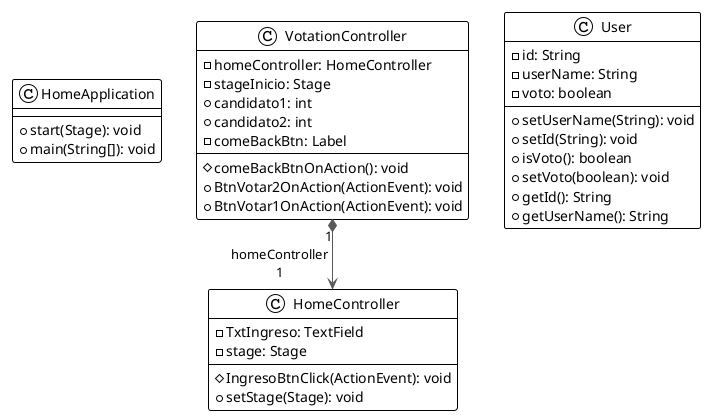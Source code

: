 @startuml

!theme plain
top to bottom direction
skinparam linetype ortho

class HomeApplication {
  + start(Stage): void
  + main(String[]): void
}
class HomeController {
  - TxtIngreso: TextField
  - stage: Stage
  # IngresoBtnClick(ActionEvent): void
  + setStage(Stage): void
}
class User {
  - id: String
  - userName: String
  - voto: boolean
  + setUserName(String): void
  + setId(String): void
  + isVoto(): boolean
  + setVoto(boolean): void
  + getId(): String
  + getUserName(): String
}
class VotationController {
  - homeController: HomeController
  - stageInicio: Stage
  + candidato1: int
  + candidato2: int
  - comeBackBtn: Label
  # comeBackBtnOnAction(): void
  + BtnVotar2OnAction(ActionEvent): void
  + BtnVotar1OnAction(ActionEvent): void
}

VotationController "1" *-[#595959,plain]-> "homeController\n1" HomeController     
@enduml
